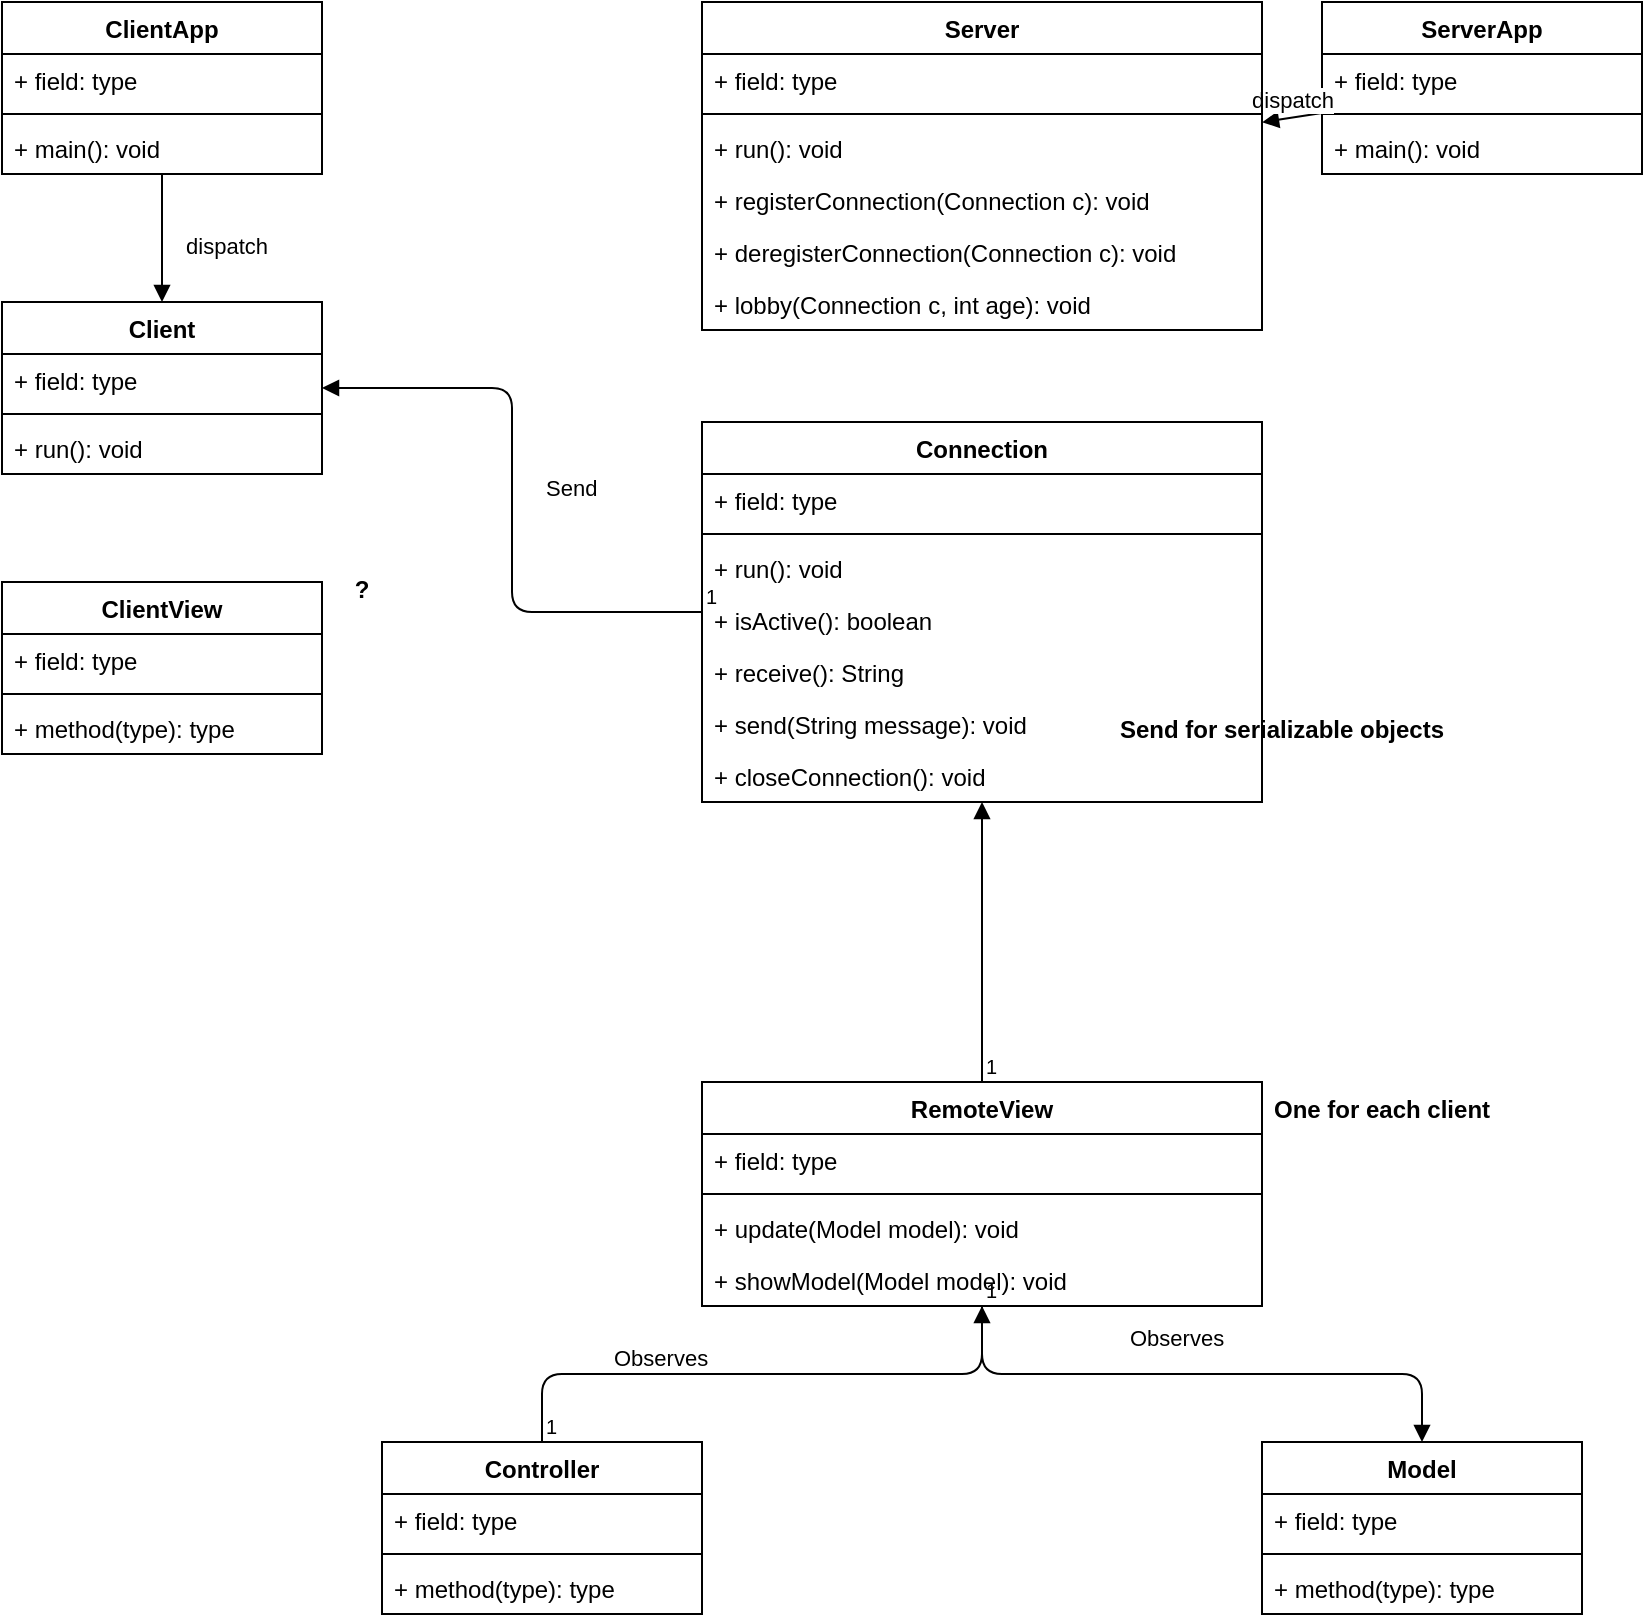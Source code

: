 <mxfile version="12.8.5"><diagram id="0FEYwotXNfhWV25ochfw" name="Page-1"><mxGraphModel dx="1221" dy="645" grid="1" gridSize="10" guides="1" tooltips="1" connect="1" arrows="1" fold="1" page="1" pageScale="1" pageWidth="850" pageHeight="1100" math="0" shadow="0"><root><mxCell id="0"/><mxCell id="1" parent="0"/><mxCell id="bPoMZhuDYAEUcmd4rc1L-6" value="ClientApp" style="swimlane;fontStyle=1;align=center;verticalAlign=top;childLayout=stackLayout;horizontal=1;startSize=26;horizontalStack=0;resizeParent=1;resizeParentMax=0;resizeLast=0;collapsible=1;marginBottom=0;" vertex="1" parent="1"><mxGeometry x="10" y="10" width="160" height="86" as="geometry"/></mxCell><mxCell id="bPoMZhuDYAEUcmd4rc1L-7" value="+ field: type" style="text;strokeColor=none;fillColor=none;align=left;verticalAlign=top;spacingLeft=4;spacingRight=4;overflow=hidden;rotatable=0;points=[[0,0.5],[1,0.5]];portConstraint=eastwest;" vertex="1" parent="bPoMZhuDYAEUcmd4rc1L-6"><mxGeometry y="26" width="160" height="26" as="geometry"/></mxCell><mxCell id="bPoMZhuDYAEUcmd4rc1L-8" value="" style="line;strokeWidth=1;fillColor=none;align=left;verticalAlign=middle;spacingTop=-1;spacingLeft=3;spacingRight=3;rotatable=0;labelPosition=right;points=[];portConstraint=eastwest;" vertex="1" parent="bPoMZhuDYAEUcmd4rc1L-6"><mxGeometry y="52" width="160" height="8" as="geometry"/></mxCell><mxCell id="bPoMZhuDYAEUcmd4rc1L-9" value="+ main(): void" style="text;strokeColor=none;fillColor=none;align=left;verticalAlign=top;spacingLeft=4;spacingRight=4;overflow=hidden;rotatable=0;points=[[0,0.5],[1,0.5]];portConstraint=eastwest;" vertex="1" parent="bPoMZhuDYAEUcmd4rc1L-6"><mxGeometry y="60" width="160" height="26" as="geometry"/></mxCell><mxCell id="bPoMZhuDYAEUcmd4rc1L-1" value="Client" style="swimlane;fontStyle=1;align=center;verticalAlign=top;childLayout=stackLayout;horizontal=1;startSize=26;horizontalStack=0;resizeParent=1;resizeParentMax=0;resizeLast=0;collapsible=1;marginBottom=0;" vertex="1" parent="1"><mxGeometry x="10" y="160" width="160" height="86" as="geometry"><mxRectangle x="100" y="60" width="100" height="26" as="alternateBounds"/></mxGeometry></mxCell><mxCell id="bPoMZhuDYAEUcmd4rc1L-2" value="+ field: type" style="text;strokeColor=none;fillColor=none;align=left;verticalAlign=top;spacingLeft=4;spacingRight=4;overflow=hidden;rotatable=0;points=[[0,0.5],[1,0.5]];portConstraint=eastwest;" vertex="1" parent="bPoMZhuDYAEUcmd4rc1L-1"><mxGeometry y="26" width="160" height="26" as="geometry"/></mxCell><mxCell id="bPoMZhuDYAEUcmd4rc1L-3" value="" style="line;strokeWidth=1;fillColor=none;align=left;verticalAlign=middle;spacingTop=-1;spacingLeft=3;spacingRight=3;rotatable=0;labelPosition=right;points=[];portConstraint=eastwest;" vertex="1" parent="bPoMZhuDYAEUcmd4rc1L-1"><mxGeometry y="52" width="160" height="8" as="geometry"/></mxCell><mxCell id="bPoMZhuDYAEUcmd4rc1L-4" value="+ run(): void" style="text;strokeColor=none;fillColor=none;align=left;verticalAlign=top;spacingLeft=4;spacingRight=4;overflow=hidden;rotatable=0;points=[[0,0.5],[1,0.5]];portConstraint=eastwest;" vertex="1" parent="bPoMZhuDYAEUcmd4rc1L-1"><mxGeometry y="60" width="160" height="26" as="geometry"/></mxCell><mxCell id="bPoMZhuDYAEUcmd4rc1L-16" value="dispatch" style="html=1;verticalAlign=bottom;endArrow=block;" edge="1" parent="1" source="bPoMZhuDYAEUcmd4rc1L-6" target="bPoMZhuDYAEUcmd4rc1L-1"><mxGeometry x="0.411" y="32" width="80" relative="1" as="geometry"><mxPoint x="80" y="230" as="sourcePoint"/><mxPoint x="160" y="230" as="targetPoint"/><mxPoint as="offset"/></mxGeometry></mxCell><mxCell id="bPoMZhuDYAEUcmd4rc1L-10" value="ServerApp" style="swimlane;fontStyle=1;align=center;verticalAlign=top;childLayout=stackLayout;horizontal=1;startSize=26;horizontalStack=0;resizeParent=1;resizeParentMax=0;resizeLast=0;collapsible=1;marginBottom=0;" vertex="1" parent="1"><mxGeometry x="670" y="10" width="160" height="86" as="geometry"/></mxCell><mxCell id="bPoMZhuDYAEUcmd4rc1L-11" value="+ field: type" style="text;strokeColor=none;fillColor=none;align=left;verticalAlign=top;spacingLeft=4;spacingRight=4;overflow=hidden;rotatable=0;points=[[0,0.5],[1,0.5]];portConstraint=eastwest;" vertex="1" parent="bPoMZhuDYAEUcmd4rc1L-10"><mxGeometry y="26" width="160" height="26" as="geometry"/></mxCell><mxCell id="bPoMZhuDYAEUcmd4rc1L-12" value="" style="line;strokeWidth=1;fillColor=none;align=left;verticalAlign=middle;spacingTop=-1;spacingLeft=3;spacingRight=3;rotatable=0;labelPosition=right;points=[];portConstraint=eastwest;" vertex="1" parent="bPoMZhuDYAEUcmd4rc1L-10"><mxGeometry y="52" width="160" height="8" as="geometry"/></mxCell><mxCell id="bPoMZhuDYAEUcmd4rc1L-13" value="+ main(): void" style="text;strokeColor=none;fillColor=none;align=left;verticalAlign=top;spacingLeft=4;spacingRight=4;overflow=hidden;rotatable=0;points=[[0,0.5],[1,0.5]];portConstraint=eastwest;" vertex="1" parent="bPoMZhuDYAEUcmd4rc1L-10"><mxGeometry y="60" width="160" height="26" as="geometry"/></mxCell><mxCell id="bPoMZhuDYAEUcmd4rc1L-21" value="dispatch" style="html=1;verticalAlign=bottom;endArrow=block;" edge="1" parent="1" source="bPoMZhuDYAEUcmd4rc1L-10" target="bPoMZhuDYAEUcmd4rc1L-17"><mxGeometry width="80" relative="1" as="geometry"><mxPoint x="540" y="240" as="sourcePoint"/><mxPoint x="620" y="240" as="targetPoint"/></mxGeometry></mxCell><mxCell id="bPoMZhuDYAEUcmd4rc1L-38" value="ClientView" style="swimlane;fontStyle=1;align=center;verticalAlign=top;childLayout=stackLayout;horizontal=1;startSize=26;horizontalStack=0;resizeParent=1;resizeParentMax=0;resizeLast=0;collapsible=1;marginBottom=0;" vertex="1" parent="1"><mxGeometry x="10" y="300" width="160" height="86" as="geometry"/></mxCell><mxCell id="bPoMZhuDYAEUcmd4rc1L-39" value="+ field: type" style="text;strokeColor=none;fillColor=none;align=left;verticalAlign=top;spacingLeft=4;spacingRight=4;overflow=hidden;rotatable=0;points=[[0,0.5],[1,0.5]];portConstraint=eastwest;" vertex="1" parent="bPoMZhuDYAEUcmd4rc1L-38"><mxGeometry y="26" width="160" height="26" as="geometry"/></mxCell><mxCell id="bPoMZhuDYAEUcmd4rc1L-40" value="" style="line;strokeWidth=1;fillColor=none;align=left;verticalAlign=middle;spacingTop=-1;spacingLeft=3;spacingRight=3;rotatable=0;labelPosition=right;points=[];portConstraint=eastwest;" vertex="1" parent="bPoMZhuDYAEUcmd4rc1L-38"><mxGeometry y="52" width="160" height="8" as="geometry"/></mxCell><mxCell id="bPoMZhuDYAEUcmd4rc1L-41" value="+ method(type): type" style="text;strokeColor=none;fillColor=none;align=left;verticalAlign=top;spacingLeft=4;spacingRight=4;overflow=hidden;rotatable=0;points=[[0,0.5],[1,0.5]];portConstraint=eastwest;" vertex="1" parent="bPoMZhuDYAEUcmd4rc1L-38"><mxGeometry y="60" width="160" height="26" as="geometry"/></mxCell><mxCell id="bPoMZhuDYAEUcmd4rc1L-43" value="?" style="text;align=center;fontStyle=1;verticalAlign=middle;spacingLeft=3;spacingRight=3;strokeColor=none;rotatable=0;points=[[0,0.5],[1,0.5]];portConstraint=eastwest;" vertex="1" parent="1"><mxGeometry x="150" y="290" width="80" height="26" as="geometry"/></mxCell><mxCell id="bPoMZhuDYAEUcmd4rc1L-17" value="Server" style="swimlane;fontStyle=1;align=center;verticalAlign=top;childLayout=stackLayout;horizontal=1;startSize=26;horizontalStack=0;resizeParent=1;resizeParentMax=0;resizeLast=0;collapsible=1;marginBottom=0;" vertex="1" parent="1"><mxGeometry x="360" y="10" width="280" height="164" as="geometry"/></mxCell><mxCell id="bPoMZhuDYAEUcmd4rc1L-18" value="+ field: type" style="text;strokeColor=none;fillColor=none;align=left;verticalAlign=top;spacingLeft=4;spacingRight=4;overflow=hidden;rotatable=0;points=[[0,0.5],[1,0.5]];portConstraint=eastwest;" vertex="1" parent="bPoMZhuDYAEUcmd4rc1L-17"><mxGeometry y="26" width="280" height="26" as="geometry"/></mxCell><mxCell id="bPoMZhuDYAEUcmd4rc1L-19" value="" style="line;strokeWidth=1;fillColor=none;align=left;verticalAlign=middle;spacingTop=-1;spacingLeft=3;spacingRight=3;rotatable=0;labelPosition=right;points=[];portConstraint=eastwest;" vertex="1" parent="bPoMZhuDYAEUcmd4rc1L-17"><mxGeometry y="52" width="280" height="8" as="geometry"/></mxCell><mxCell id="bPoMZhuDYAEUcmd4rc1L-46" value="+ run(): void" style="text;strokeColor=none;fillColor=none;align=left;verticalAlign=top;spacingLeft=4;spacingRight=4;overflow=hidden;rotatable=0;points=[[0,0.5],[1,0.5]];portConstraint=eastwest;" vertex="1" parent="bPoMZhuDYAEUcmd4rc1L-17"><mxGeometry y="60" width="280" height="26" as="geometry"/></mxCell><mxCell id="bPoMZhuDYAEUcmd4rc1L-20" value="+ registerConnection(Connection c): void&#10;" style="text;strokeColor=none;fillColor=none;align=left;verticalAlign=top;spacingLeft=4;spacingRight=4;overflow=hidden;rotatable=0;points=[[0,0.5],[1,0.5]];portConstraint=eastwest;" vertex="1" parent="bPoMZhuDYAEUcmd4rc1L-17"><mxGeometry y="86" width="280" height="26" as="geometry"/></mxCell><mxCell id="bPoMZhuDYAEUcmd4rc1L-44" value="+ deregisterConnection(Connection c): void" style="text;strokeColor=none;fillColor=none;align=left;verticalAlign=top;spacingLeft=4;spacingRight=4;overflow=hidden;rotatable=0;points=[[0,0.5],[1,0.5]];portConstraint=eastwest;" vertex="1" parent="bPoMZhuDYAEUcmd4rc1L-17"><mxGeometry y="112" width="280" height="26" as="geometry"/></mxCell><mxCell id="bPoMZhuDYAEUcmd4rc1L-45" value="+ lobby(Connection c, int age): void" style="text;strokeColor=none;fillColor=none;align=left;verticalAlign=top;spacingLeft=4;spacingRight=4;overflow=hidden;rotatable=0;points=[[0,0.5],[1,0.5]];portConstraint=eastwest;" vertex="1" parent="bPoMZhuDYAEUcmd4rc1L-17"><mxGeometry y="138" width="280" height="26" as="geometry"/></mxCell><mxCell id="bPoMZhuDYAEUcmd4rc1L-22" value="Connection" style="swimlane;fontStyle=1;align=center;verticalAlign=top;childLayout=stackLayout;horizontal=1;startSize=26;horizontalStack=0;resizeParent=1;resizeParentMax=0;resizeLast=0;collapsible=1;marginBottom=0;" vertex="1" parent="1"><mxGeometry x="360" y="220" width="280" height="190" as="geometry"/></mxCell><mxCell id="bPoMZhuDYAEUcmd4rc1L-23" value="+ field: type" style="text;strokeColor=none;fillColor=none;align=left;verticalAlign=top;spacingLeft=4;spacingRight=4;overflow=hidden;rotatable=0;points=[[0,0.5],[1,0.5]];portConstraint=eastwest;" vertex="1" parent="bPoMZhuDYAEUcmd4rc1L-22"><mxGeometry y="26" width="280" height="26" as="geometry"/></mxCell><mxCell id="bPoMZhuDYAEUcmd4rc1L-24" value="" style="line;strokeWidth=1;fillColor=none;align=left;verticalAlign=middle;spacingTop=-1;spacingLeft=3;spacingRight=3;rotatable=0;labelPosition=right;points=[];portConstraint=eastwest;" vertex="1" parent="bPoMZhuDYAEUcmd4rc1L-22"><mxGeometry y="52" width="280" height="8" as="geometry"/></mxCell><mxCell id="bPoMZhuDYAEUcmd4rc1L-50" value="+ run(): void" style="text;strokeColor=none;fillColor=none;align=left;verticalAlign=top;spacingLeft=4;spacingRight=4;overflow=hidden;rotatable=0;points=[[0,0.5],[1,0.5]];portConstraint=eastwest;" vertex="1" parent="bPoMZhuDYAEUcmd4rc1L-22"><mxGeometry y="60" width="280" height="26" as="geometry"/></mxCell><mxCell id="bPoMZhuDYAEUcmd4rc1L-25" value="+ isActive(): boolean" style="text;strokeColor=none;fillColor=none;align=left;verticalAlign=top;spacingLeft=4;spacingRight=4;overflow=hidden;rotatable=0;points=[[0,0.5],[1,0.5]];portConstraint=eastwest;" vertex="1" parent="bPoMZhuDYAEUcmd4rc1L-22"><mxGeometry y="86" width="280" height="26" as="geometry"/></mxCell><mxCell id="bPoMZhuDYAEUcmd4rc1L-49" value="+ receive(): String" style="text;strokeColor=none;fillColor=none;align=left;verticalAlign=top;spacingLeft=4;spacingRight=4;overflow=hidden;rotatable=0;points=[[0,0.5],[1,0.5]];portConstraint=eastwest;" vertex="1" parent="bPoMZhuDYAEUcmd4rc1L-22"><mxGeometry y="112" width="280" height="26" as="geometry"/></mxCell><mxCell id="bPoMZhuDYAEUcmd4rc1L-48" value="+ send(String message): void" style="text;strokeColor=none;fillColor=none;align=left;verticalAlign=top;spacingLeft=4;spacingRight=4;overflow=hidden;rotatable=0;points=[[0,0.5],[1,0.5]];portConstraint=eastwest;" vertex="1" parent="bPoMZhuDYAEUcmd4rc1L-22"><mxGeometry y="138" width="280" height="26" as="geometry"/></mxCell><mxCell id="bPoMZhuDYAEUcmd4rc1L-47" value="+ closeConnection(): void" style="text;strokeColor=none;fillColor=none;align=left;verticalAlign=top;spacingLeft=4;spacingRight=4;overflow=hidden;rotatable=0;points=[[0,0.5],[1,0.5]];portConstraint=eastwest;" vertex="1" parent="bPoMZhuDYAEUcmd4rc1L-22"><mxGeometry y="164" width="280" height="26" as="geometry"/></mxCell><mxCell id="bPoMZhuDYAEUcmd4rc1L-53" value="Observes" style="endArrow=block;endFill=1;html=1;edgeStyle=orthogonalEdgeStyle;align=left;verticalAlign=top;entryX=0.5;entryY=0;entryDx=0;entryDy=0;" edge="1" parent="1" source="bPoMZhuDYAEUcmd4rc1L-26" target="bPoMZhuDYAEUcmd4rc1L-34"><mxGeometry x="-0.269" y="31" relative="1" as="geometry"><mxPoint x="400" y="510" as="sourcePoint"/><mxPoint x="560" y="500" as="targetPoint"/><mxPoint as="offset"/></mxGeometry></mxCell><mxCell id="bPoMZhuDYAEUcmd4rc1L-54" value="1" style="resizable=0;html=1;align=left;verticalAlign=bottom;labelBackgroundColor=#ffffff;fontSize=10;" connectable="0" vertex="1" parent="bPoMZhuDYAEUcmd4rc1L-53"><mxGeometry x="-1" relative="1" as="geometry"/></mxCell><mxCell id="bPoMZhuDYAEUcmd4rc1L-55" value="Observes" style="endArrow=block;endFill=1;html=1;edgeStyle=orthogonalEdgeStyle;align=left;verticalAlign=top;exitX=0.5;exitY=0;exitDx=0;exitDy=0;" edge="1" parent="1" source="bPoMZhuDYAEUcmd4rc1L-30" target="bPoMZhuDYAEUcmd4rc1L-26"><mxGeometry x="-0.738" y="-37" relative="1" as="geometry"><mxPoint x="400" y="500" as="sourcePoint"/><mxPoint x="560" y="500" as="targetPoint"/><mxPoint x="30" y="-58" as="offset"/></mxGeometry></mxCell><mxCell id="bPoMZhuDYAEUcmd4rc1L-56" value="1" style="resizable=0;html=1;align=left;verticalAlign=bottom;labelBackgroundColor=#ffffff;fontSize=10;" connectable="0" vertex="1" parent="bPoMZhuDYAEUcmd4rc1L-55"><mxGeometry x="-1" relative="1" as="geometry"/></mxCell><mxCell id="bPoMZhuDYAEUcmd4rc1L-26" value="RemoteView" style="swimlane;fontStyle=1;align=center;verticalAlign=top;childLayout=stackLayout;horizontal=1;startSize=26;horizontalStack=0;resizeParent=1;resizeParentMax=0;resizeLast=0;collapsible=1;marginBottom=0;" vertex="1" parent="1"><mxGeometry x="360" y="550" width="280" height="112" as="geometry"/></mxCell><mxCell id="bPoMZhuDYAEUcmd4rc1L-27" value="+ field: type" style="text;strokeColor=none;fillColor=none;align=left;verticalAlign=top;spacingLeft=4;spacingRight=4;overflow=hidden;rotatable=0;points=[[0,0.5],[1,0.5]];portConstraint=eastwest;" vertex="1" parent="bPoMZhuDYAEUcmd4rc1L-26"><mxGeometry y="26" width="280" height="26" as="geometry"/></mxCell><mxCell id="bPoMZhuDYAEUcmd4rc1L-28" value="" style="line;strokeWidth=1;fillColor=none;align=left;verticalAlign=middle;spacingTop=-1;spacingLeft=3;spacingRight=3;rotatable=0;labelPosition=right;points=[];portConstraint=eastwest;" vertex="1" parent="bPoMZhuDYAEUcmd4rc1L-26"><mxGeometry y="52" width="280" height="8" as="geometry"/></mxCell><mxCell id="bPoMZhuDYAEUcmd4rc1L-51" value="+ update(Model model): void" style="text;strokeColor=none;fillColor=none;align=left;verticalAlign=top;spacingLeft=4;spacingRight=4;overflow=hidden;rotatable=0;points=[[0,0.5],[1,0.5]];portConstraint=eastwest;" vertex="1" parent="bPoMZhuDYAEUcmd4rc1L-26"><mxGeometry y="60" width="280" height="26" as="geometry"/></mxCell><mxCell id="bPoMZhuDYAEUcmd4rc1L-29" value="+ showModel(Model model): void" style="text;strokeColor=none;fillColor=none;align=left;verticalAlign=top;spacingLeft=4;spacingRight=4;overflow=hidden;rotatable=0;points=[[0,0.5],[1,0.5]];portConstraint=eastwest;" vertex="1" parent="bPoMZhuDYAEUcmd4rc1L-26"><mxGeometry y="86" width="280" height="26" as="geometry"/></mxCell><mxCell id="bPoMZhuDYAEUcmd4rc1L-30" value="Controller" style="swimlane;fontStyle=1;align=center;verticalAlign=top;childLayout=stackLayout;horizontal=1;startSize=26;horizontalStack=0;resizeParent=1;resizeParentMax=0;resizeLast=0;collapsible=1;marginBottom=0;" vertex="1" parent="1"><mxGeometry x="200" y="730" width="160" height="86" as="geometry"/></mxCell><mxCell id="bPoMZhuDYAEUcmd4rc1L-31" value="+ field: type" style="text;strokeColor=none;fillColor=none;align=left;verticalAlign=top;spacingLeft=4;spacingRight=4;overflow=hidden;rotatable=0;points=[[0,0.5],[1,0.5]];portConstraint=eastwest;" vertex="1" parent="bPoMZhuDYAEUcmd4rc1L-30"><mxGeometry y="26" width="160" height="26" as="geometry"/></mxCell><mxCell id="bPoMZhuDYAEUcmd4rc1L-32" value="" style="line;strokeWidth=1;fillColor=none;align=left;verticalAlign=middle;spacingTop=-1;spacingLeft=3;spacingRight=3;rotatable=0;labelPosition=right;points=[];portConstraint=eastwest;" vertex="1" parent="bPoMZhuDYAEUcmd4rc1L-30"><mxGeometry y="52" width="160" height="8" as="geometry"/></mxCell><mxCell id="bPoMZhuDYAEUcmd4rc1L-33" value="+ method(type): type" style="text;strokeColor=none;fillColor=none;align=left;verticalAlign=top;spacingLeft=4;spacingRight=4;overflow=hidden;rotatable=0;points=[[0,0.5],[1,0.5]];portConstraint=eastwest;" vertex="1" parent="bPoMZhuDYAEUcmd4rc1L-30"><mxGeometry y="60" width="160" height="26" as="geometry"/></mxCell><mxCell id="bPoMZhuDYAEUcmd4rc1L-34" value="Model" style="swimlane;fontStyle=1;align=center;verticalAlign=top;childLayout=stackLayout;horizontal=1;startSize=26;horizontalStack=0;resizeParent=1;resizeParentMax=0;resizeLast=0;collapsible=1;marginBottom=0;" vertex="1" parent="1"><mxGeometry x="640" y="730" width="160" height="86" as="geometry"/></mxCell><mxCell id="bPoMZhuDYAEUcmd4rc1L-35" value="+ field: type" style="text;strokeColor=none;fillColor=none;align=left;verticalAlign=top;spacingLeft=4;spacingRight=4;overflow=hidden;rotatable=0;points=[[0,0.5],[1,0.5]];portConstraint=eastwest;" vertex="1" parent="bPoMZhuDYAEUcmd4rc1L-34"><mxGeometry y="26" width="160" height="26" as="geometry"/></mxCell><mxCell id="bPoMZhuDYAEUcmd4rc1L-36" value="" style="line;strokeWidth=1;fillColor=none;align=left;verticalAlign=middle;spacingTop=-1;spacingLeft=3;spacingRight=3;rotatable=0;labelPosition=right;points=[];portConstraint=eastwest;" vertex="1" parent="bPoMZhuDYAEUcmd4rc1L-34"><mxGeometry y="52" width="160" height="8" as="geometry"/></mxCell><mxCell id="bPoMZhuDYAEUcmd4rc1L-37" value="+ method(type): type" style="text;strokeColor=none;fillColor=none;align=left;verticalAlign=top;spacingLeft=4;spacingRight=4;overflow=hidden;rotatable=0;points=[[0,0.5],[1,0.5]];portConstraint=eastwest;" vertex="1" parent="bPoMZhuDYAEUcmd4rc1L-34"><mxGeometry y="60" width="160" height="26" as="geometry"/></mxCell><mxCell id="bPoMZhuDYAEUcmd4rc1L-59" value="" style="endArrow=block;endFill=1;html=1;edgeStyle=orthogonalEdgeStyle;align=left;verticalAlign=top;" edge="1" parent="1" source="bPoMZhuDYAEUcmd4rc1L-26" target="bPoMZhuDYAEUcmd4rc1L-22"><mxGeometry y="-30" relative="1" as="geometry"><mxPoint x="400" y="630" as="sourcePoint"/><mxPoint x="560" y="630" as="targetPoint"/><mxPoint as="offset"/></mxGeometry></mxCell><mxCell id="bPoMZhuDYAEUcmd4rc1L-60" value="1" style="resizable=0;html=1;align=left;verticalAlign=bottom;labelBackgroundColor=#ffffff;fontSize=10;" connectable="0" vertex="1" parent="bPoMZhuDYAEUcmd4rc1L-59"><mxGeometry x="-1" relative="1" as="geometry"/></mxCell><mxCell id="bPoMZhuDYAEUcmd4rc1L-61" value="Send" style="endArrow=block;endFill=1;html=1;edgeStyle=orthogonalEdgeStyle;align=left;verticalAlign=top;" edge="1" parent="1" source="bPoMZhuDYAEUcmd4rc1L-22" target="bPoMZhuDYAEUcmd4rc1L-1"><mxGeometry x="0.126" y="-15" relative="1" as="geometry"><mxPoint x="400" y="220" as="sourcePoint"/><mxPoint x="560" y="220" as="targetPoint"/><mxPoint as="offset"/></mxGeometry></mxCell><mxCell id="bPoMZhuDYAEUcmd4rc1L-62" value="1" style="resizable=0;html=1;align=left;verticalAlign=bottom;labelBackgroundColor=#ffffff;fontSize=10;" connectable="0" vertex="1" parent="bPoMZhuDYAEUcmd4rc1L-61"><mxGeometry x="-1" relative="1" as="geometry"/></mxCell><mxCell id="bPoMZhuDYAEUcmd4rc1L-63" value="Send for serializable objects" style="text;align=center;fontStyle=1;verticalAlign=middle;spacingLeft=3;spacingRight=3;strokeColor=none;rotatable=0;points=[[0,0.5],[1,0.5]];portConstraint=eastwest;" vertex="1" parent="1"><mxGeometry x="610" y="360" width="80" height="26" as="geometry"/></mxCell><mxCell id="bPoMZhuDYAEUcmd4rc1L-64" value="One for each client" style="text;align=center;fontStyle=1;verticalAlign=middle;spacingLeft=3;spacingRight=3;strokeColor=none;rotatable=0;points=[[0,0.5],[1,0.5]];portConstraint=eastwest;" vertex="1" parent="1"><mxGeometry x="660" y="550" width="80" height="26" as="geometry"/></mxCell></root></mxGraphModel></diagram></mxfile>